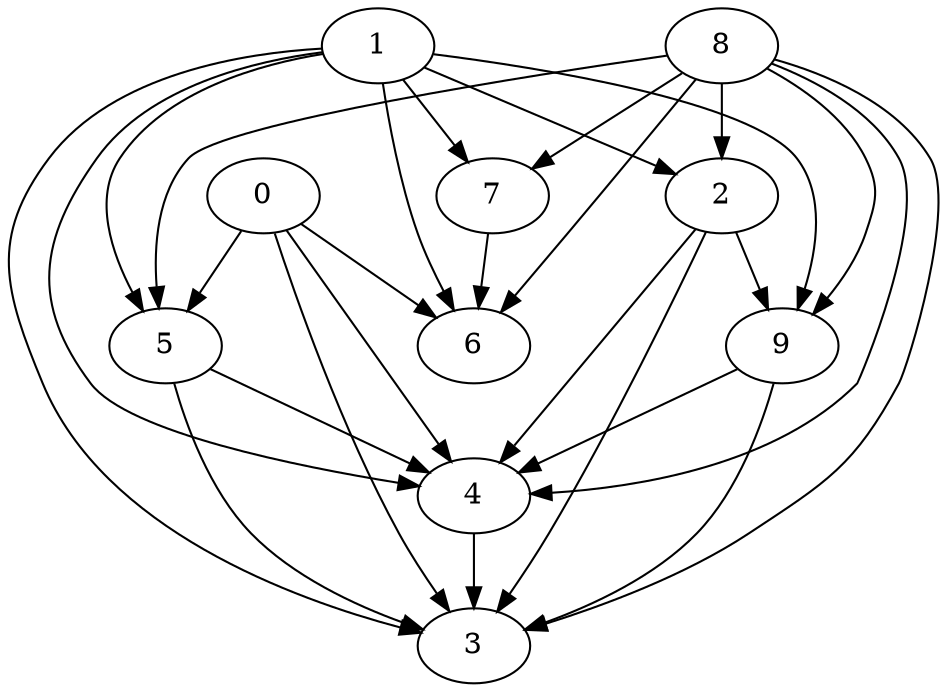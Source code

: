 // Graph from matrix
digraph {
	0 [label=0]
	3 [label=3]
	0 -> 3
	4 [label=4]
	0 -> 4
	5 [label=5]
	0 -> 5
	6 [label=6]
	0 -> 6
	1 [label=1]
	2 [label=2]
	1 -> 2
	3 [label=3]
	1 -> 3
	4 [label=4]
	1 -> 4
	5 [label=5]
	1 -> 5
	6 [label=6]
	1 -> 6
	7 [label=7]
	1 -> 7
	9 [label=9]
	1 -> 9
	2 [label=2]
	3 [label=3]
	2 -> 3
	4 [label=4]
	2 -> 4
	9 [label=9]
	2 -> 9
	3 [label=3]
	4 [label=4]
	4 -> 3
	5 [label=5]
	5 -> 3
	5 -> 4
	6 [label=6]
	7 [label=7]
	7 -> 6
	8 [label=8]
	8 -> 2
	8 -> 3
	8 -> 4
	8 -> 5
	8 -> 6
	8 -> 7
	9 [label=9]
	8 -> 9
	9 [label=9]
	9 -> 3
	9 -> 4
}
